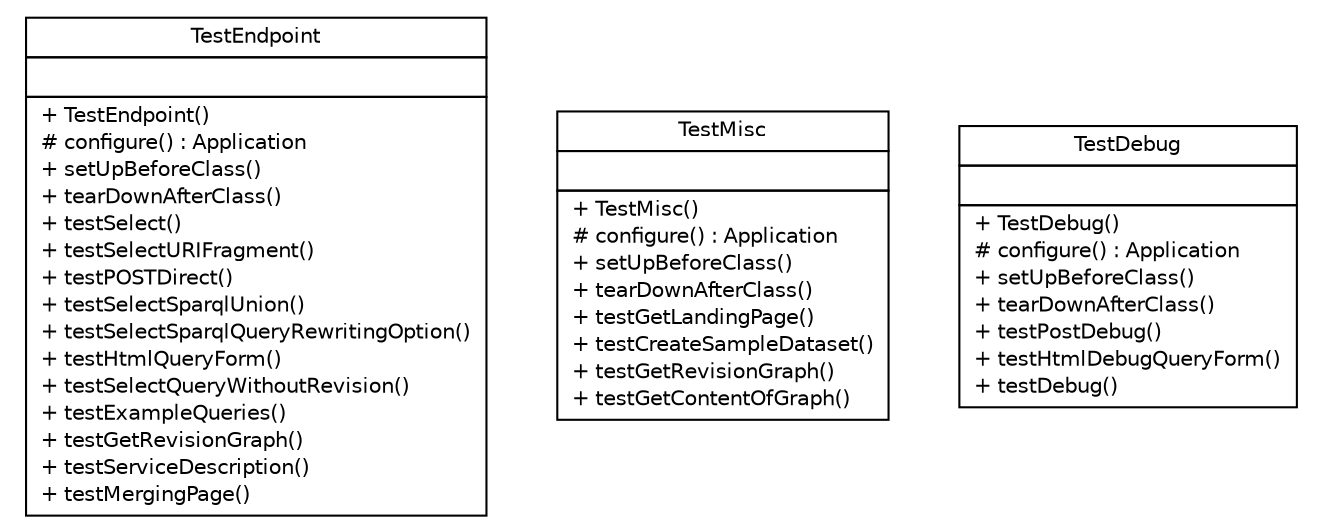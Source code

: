 #!/usr/local/bin/dot
#
# Class diagram 
# Generated by UMLGraph version R5_6-24-gf6e263 (http://www.umlgraph.org/)
#

digraph G {
	edge [fontname="Helvetica",fontsize=10,labelfontname="Helvetica",labelfontsize=10];
	node [fontname="Helvetica",fontsize=10,shape=plaintext];
	nodesep=0.25;
	ranksep=0.5;
	// de.tud.plt.r43ples.test.webservice.TestEndpoint
	c61 [label=<<table title="de.tud.plt.r43ples.test.webservice.TestEndpoint" border="0" cellborder="1" cellspacing="0" cellpadding="2" port="p" href="./TestEndpoint.html">
		<tr><td><table border="0" cellspacing="0" cellpadding="1">
<tr><td align="center" balign="center"> TestEndpoint </td></tr>
		</table></td></tr>
		<tr><td><table border="0" cellspacing="0" cellpadding="1">
<tr><td align="left" balign="left">  </td></tr>
		</table></td></tr>
		<tr><td><table border="0" cellspacing="0" cellpadding="1">
<tr><td align="left" balign="left"> + TestEndpoint() </td></tr>
<tr><td align="left" balign="left"> # configure() : Application </td></tr>
<tr><td align="left" balign="left"> + setUpBeforeClass() </td></tr>
<tr><td align="left" balign="left"> + tearDownAfterClass() </td></tr>
<tr><td align="left" balign="left"> + testSelect() </td></tr>
<tr><td align="left" balign="left"> + testSelectURIFragment() </td></tr>
<tr><td align="left" balign="left"> + testPOSTDirect() </td></tr>
<tr><td align="left" balign="left"> + testSelectSparqlUnion() </td></tr>
<tr><td align="left" balign="left"> + testSelectSparqlQueryRewritingOption() </td></tr>
<tr><td align="left" balign="left"> + testHtmlQueryForm() </td></tr>
<tr><td align="left" balign="left"> + testSelectQueryWithoutRevision() </td></tr>
<tr><td align="left" balign="left"> + testExampleQueries() </td></tr>
<tr><td align="left" balign="left"> + testGetRevisionGraph() </td></tr>
<tr><td align="left" balign="left"> + testServiceDescription() </td></tr>
<tr><td align="left" balign="left"> + testMergingPage() </td></tr>
		</table></td></tr>
		</table>>, URL="./TestEndpoint.html", fontname="Helvetica", fontcolor="black", fontsize=10.0];
	// de.tud.plt.r43ples.test.webservice.TestMisc
	c62 [label=<<table title="de.tud.plt.r43ples.test.webservice.TestMisc" border="0" cellborder="1" cellspacing="0" cellpadding="2" port="p" href="./TestMisc.html">
		<tr><td><table border="0" cellspacing="0" cellpadding="1">
<tr><td align="center" balign="center"> TestMisc </td></tr>
		</table></td></tr>
		<tr><td><table border="0" cellspacing="0" cellpadding="1">
<tr><td align="left" balign="left">  </td></tr>
		</table></td></tr>
		<tr><td><table border="0" cellspacing="0" cellpadding="1">
<tr><td align="left" balign="left"> + TestMisc() </td></tr>
<tr><td align="left" balign="left"> # configure() : Application </td></tr>
<tr><td align="left" balign="left"> + setUpBeforeClass() </td></tr>
<tr><td align="left" balign="left"> + tearDownAfterClass() </td></tr>
<tr><td align="left" balign="left"> + testGetLandingPage() </td></tr>
<tr><td align="left" balign="left"> + testCreateSampleDataset() </td></tr>
<tr><td align="left" balign="left"> + testGetRevisionGraph() </td></tr>
<tr><td align="left" balign="left"> + testGetContentOfGraph() </td></tr>
		</table></td></tr>
		</table>>, URL="./TestMisc.html", fontname="Helvetica", fontcolor="black", fontsize=10.0];
	// de.tud.plt.r43ples.test.webservice.TestDebug
	c63 [label=<<table title="de.tud.plt.r43ples.test.webservice.TestDebug" border="0" cellborder="1" cellspacing="0" cellpadding="2" port="p" href="./TestDebug.html">
		<tr><td><table border="0" cellspacing="0" cellpadding="1">
<tr><td align="center" balign="center"> TestDebug </td></tr>
		</table></td></tr>
		<tr><td><table border="0" cellspacing="0" cellpadding="1">
<tr><td align="left" balign="left">  </td></tr>
		</table></td></tr>
		<tr><td><table border="0" cellspacing="0" cellpadding="1">
<tr><td align="left" balign="left"> + TestDebug() </td></tr>
<tr><td align="left" balign="left"> # configure() : Application </td></tr>
<tr><td align="left" balign="left"> + setUpBeforeClass() </td></tr>
<tr><td align="left" balign="left"> + tearDownAfterClass() </td></tr>
<tr><td align="left" balign="left"> + testPostDebug() </td></tr>
<tr><td align="left" balign="left"> + testHtmlDebugQueryForm() </td></tr>
<tr><td align="left" balign="left"> + testDebug() </td></tr>
		</table></td></tr>
		</table>>, URL="./TestDebug.html", fontname="Helvetica", fontcolor="black", fontsize=10.0];
}

